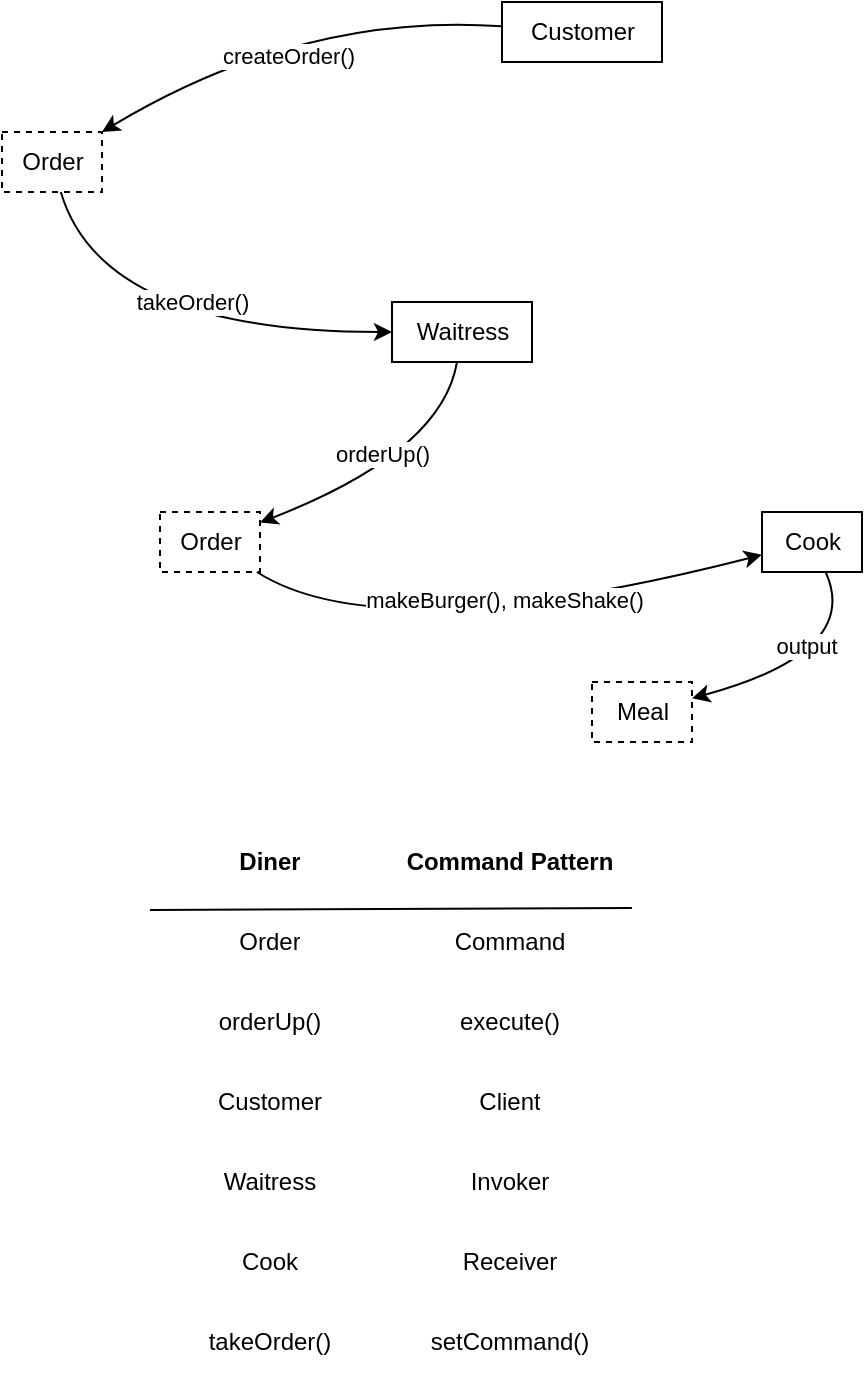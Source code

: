 <mxfile version="20.7.4" type="device"><diagram id="ahAyE9eUKxN_0jiChCt0" name="Sayfa -1"><mxGraphModel dx="1404" dy="837" grid="1" gridSize="10" guides="1" tooltips="1" connect="1" arrows="1" fold="1" page="1" pageScale="1" pageWidth="827" pageHeight="1169" math="0" shadow="0"><root><mxCell id="0"/><mxCell id="1" parent="0"/><mxCell id="Dmatdzi9zuWSwFE25cya-1" value="Customer" style="text;html=1;align=center;verticalAlign=middle;resizable=0;points=[];autosize=1;strokeColor=default;fillColor=none;" parent="1" vertex="1"><mxGeometry x="470" y="70" width="80" height="30" as="geometry"/></mxCell><mxCell id="Dmatdzi9zuWSwFE25cya-2" value="Order" style="text;html=1;align=center;verticalAlign=middle;resizable=0;points=[];autosize=1;strokeColor=default;fillColor=none;dashed=1;" parent="1" vertex="1"><mxGeometry x="220" y="135" width="50" height="30" as="geometry"/></mxCell><mxCell id="Dmatdzi9zuWSwFE25cya-3" value="" style="endArrow=classic;html=1;curved=1;" parent="1" source="Dmatdzi9zuWSwFE25cya-1" target="Dmatdzi9zuWSwFE25cya-2" edge="1"><mxGeometry width="50" height="50" relative="1" as="geometry"><mxPoint x="430" y="185" as="sourcePoint"/><mxPoint x="480" y="135" as="targetPoint"/><Array as="points"><mxPoint x="370" y="75"/></Array></mxGeometry></mxCell><mxCell id="Dmatdzi9zuWSwFE25cya-4" value="createOrder()" style="edgeLabel;html=1;align=center;verticalAlign=middle;resizable=0;points=[];" parent="Dmatdzi9zuWSwFE25cya-3" vertex="1" connectable="0"><mxGeometry x="0.082" y="15" relative="1" as="geometry"><mxPoint as="offset"/></mxGeometry></mxCell><mxCell id="Dmatdzi9zuWSwFE25cya-5" value="Waitress" style="text;html=1;align=center;verticalAlign=middle;resizable=0;points=[];autosize=1;strokeColor=default;fillColor=none;" parent="1" vertex="1"><mxGeometry x="415" y="220" width="70" height="30" as="geometry"/></mxCell><mxCell id="Dmatdzi9zuWSwFE25cya-6" value="" style="endArrow=classic;html=1;curved=1;" parent="1" source="Dmatdzi9zuWSwFE25cya-2" target="Dmatdzi9zuWSwFE25cya-5" edge="1"><mxGeometry width="50" height="50" relative="1" as="geometry"><mxPoint x="510" y="145" as="sourcePoint"/><mxPoint x="280" y="145" as="targetPoint"/><Array as="points"><mxPoint x="270" y="235"/></Array></mxGeometry></mxCell><mxCell id="Dmatdzi9zuWSwFE25cya-7" value="takeOrder()" style="edgeLabel;html=1;align=center;verticalAlign=middle;resizable=0;points=[];" parent="Dmatdzi9zuWSwFE25cya-6" vertex="1" connectable="0"><mxGeometry x="0.082" y="15" relative="1" as="geometry"><mxPoint as="offset"/></mxGeometry></mxCell><mxCell id="Dmatdzi9zuWSwFE25cya-8" value="Order" style="text;html=1;align=center;verticalAlign=middle;resizable=0;points=[];autosize=1;strokeColor=default;fillColor=none;dashed=1;" parent="1" vertex="1"><mxGeometry x="299" y="325" width="50" height="30" as="geometry"/></mxCell><mxCell id="Dmatdzi9zuWSwFE25cya-9" value="" style="endArrow=classic;html=1;curved=1;" parent="1" source="Dmatdzi9zuWSwFE25cya-5" target="Dmatdzi9zuWSwFE25cya-8" edge="1"><mxGeometry width="50" height="50" relative="1" as="geometry"><mxPoint x="259.412" y="175" as="sourcePoint"/><mxPoint x="425" y="245" as="targetPoint"/><Array as="points"><mxPoint x="440" y="295"/></Array></mxGeometry></mxCell><mxCell id="Dmatdzi9zuWSwFE25cya-10" value="orderUp()" style="edgeLabel;html=1;align=center;verticalAlign=middle;resizable=0;points=[];" parent="Dmatdzi9zuWSwFE25cya-9" vertex="1" connectable="0"><mxGeometry x="0.082" y="15" relative="1" as="geometry"><mxPoint x="-6" y="-25" as="offset"/></mxGeometry></mxCell><mxCell id="Dmatdzi9zuWSwFE25cya-11" value="Cook" style="text;html=1;align=center;verticalAlign=middle;resizable=0;points=[];autosize=1;strokeColor=default;fillColor=none;" parent="1" vertex="1"><mxGeometry x="600" y="325" width="50" height="30" as="geometry"/></mxCell><mxCell id="Dmatdzi9zuWSwFE25cya-12" value="" style="endArrow=classic;html=1;curved=1;" parent="1" source="Dmatdzi9zuWSwFE25cya-8" target="Dmatdzi9zuWSwFE25cya-11" edge="1"><mxGeometry width="50" height="50" relative="1" as="geometry"><mxPoint x="457.5" y="260" as="sourcePoint"/><mxPoint x="359" y="340.302" as="targetPoint"/><Array as="points"><mxPoint x="410" y="395"/></Array></mxGeometry></mxCell><mxCell id="Dmatdzi9zuWSwFE25cya-13" value="makeBurger(), makeShake()" style="edgeLabel;html=1;align=center;verticalAlign=middle;resizable=0;points=[];" parent="Dmatdzi9zuWSwFE25cya-12" vertex="1" connectable="0"><mxGeometry x="0.082" y="15" relative="1" as="geometry"><mxPoint x="-6" y="6" as="offset"/></mxGeometry></mxCell><mxCell id="Dmatdzi9zuWSwFE25cya-14" value="Meal" style="text;html=1;align=center;verticalAlign=middle;resizable=0;points=[];autosize=1;strokeColor=default;fillColor=none;dashed=1;" parent="1" vertex="1"><mxGeometry x="515" y="410" width="50" height="30" as="geometry"/></mxCell><mxCell id="Dmatdzi9zuWSwFE25cya-15" value="" style="endArrow=classic;html=1;curved=1;" parent="1" source="Dmatdzi9zuWSwFE25cya-11" target="Dmatdzi9zuWSwFE25cya-14" edge="1"><mxGeometry width="50" height="50" relative="1" as="geometry"><mxPoint x="457.5" y="260" as="sourcePoint"/><mxPoint x="359" y="340.302" as="targetPoint"/><Array as="points"><mxPoint x="650" y="395"/></Array></mxGeometry></mxCell><mxCell id="Dmatdzi9zuWSwFE25cya-16" value="output" style="edgeLabel;html=1;align=center;verticalAlign=middle;resizable=0;points=[];" parent="Dmatdzi9zuWSwFE25cya-15" vertex="1" connectable="0"><mxGeometry x="0.082" y="15" relative="1" as="geometry"><mxPoint x="-6" y="-25" as="offset"/></mxGeometry></mxCell><mxCell id="ETeojzL8oEMiQkgv9KUy-75" value="" style="shape=table;html=1;whiteSpace=wrap;startSize=0;container=1;collapsible=0;childLayout=tableLayout;fontStyle=0;fillColor=none;strokeColor=none;movable=1;resizable=1;rotatable=1;deletable=1;editable=1;connectable=1;" parent="1" vertex="1"><mxGeometry x="294" y="480" width="240" height="280" as="geometry"/></mxCell><mxCell id="ETeojzL8oEMiQkgv9KUy-76" value="" style="shape=tableRow;horizontal=0;startSize=0;swimlaneHead=0;swimlaneBody=0;top=0;left=0;bottom=0;right=0;collapsible=0;dropTarget=0;fillColor=none;points=[[0,0.5],[1,0.5]];portConstraint=eastwest;movable=1;resizable=1;rotatable=1;deletable=1;editable=1;connectable=1;" parent="ETeojzL8oEMiQkgv9KUy-75" vertex="1"><mxGeometry width="240" height="40" as="geometry"/></mxCell><mxCell id="ETeojzL8oEMiQkgv9KUy-77" value="&lt;b&gt;Diner&lt;/b&gt;" style="shape=partialRectangle;html=1;whiteSpace=wrap;connectable=1;fillColor=none;top=0;left=0;bottom=0;right=0;overflow=hidden;strokeColor=default;movable=1;resizable=1;rotatable=1;deletable=1;editable=1;" parent="ETeojzL8oEMiQkgv9KUy-76" vertex="1"><mxGeometry width="120" height="40" as="geometry"><mxRectangle width="120" height="40" as="alternateBounds"/></mxGeometry></mxCell><mxCell id="ETeojzL8oEMiQkgv9KUy-78" value="&lt;b&gt;Command Pattern&lt;/b&gt;" style="shape=partialRectangle;html=1;whiteSpace=wrap;connectable=1;fillColor=none;top=0;left=0;bottom=0;right=0;overflow=hidden;movable=1;resizable=1;rotatable=1;deletable=1;editable=1;" parent="ETeojzL8oEMiQkgv9KUy-76" vertex="1"><mxGeometry x="120" width="120" height="40" as="geometry"><mxRectangle width="120" height="40" as="alternateBounds"/></mxGeometry></mxCell><mxCell id="ETeojzL8oEMiQkgv9KUy-80" value="" style="shape=tableRow;horizontal=0;startSize=0;swimlaneHead=0;swimlaneBody=0;top=0;left=0;bottom=0;right=0;collapsible=0;dropTarget=0;fillColor=none;points=[[0,0.5],[1,0.5]];portConstraint=eastwest;movable=1;resizable=1;rotatable=1;deletable=1;editable=1;connectable=1;" parent="ETeojzL8oEMiQkgv9KUy-75" vertex="1"><mxGeometry y="40" width="240" height="40" as="geometry"/></mxCell><mxCell id="ETeojzL8oEMiQkgv9KUy-81" value="Order" style="shape=partialRectangle;html=1;whiteSpace=wrap;connectable=1;fillColor=none;top=0;left=0;bottom=0;right=0;overflow=hidden;movable=1;resizable=1;rotatable=1;deletable=1;editable=1;" parent="ETeojzL8oEMiQkgv9KUy-80" vertex="1"><mxGeometry width="120" height="40" as="geometry"><mxRectangle width="120" height="40" as="alternateBounds"/></mxGeometry></mxCell><mxCell id="ETeojzL8oEMiQkgv9KUy-82" value="Command" style="shape=partialRectangle;html=1;whiteSpace=wrap;connectable=1;fillColor=none;top=0;left=0;bottom=0;right=0;overflow=hidden;movable=1;resizable=1;rotatable=1;deletable=1;editable=1;" parent="ETeojzL8oEMiQkgv9KUy-80" vertex="1"><mxGeometry x="120" width="120" height="40" as="geometry"><mxRectangle width="120" height="40" as="alternateBounds"/></mxGeometry></mxCell><mxCell id="ETeojzL8oEMiQkgv9KUy-84" value="" style="shape=tableRow;horizontal=0;startSize=0;swimlaneHead=0;swimlaneBody=0;top=0;left=0;bottom=0;right=0;collapsible=0;dropTarget=0;fillColor=none;points=[[0,0.5],[1,0.5]];portConstraint=eastwest;movable=1;resizable=1;rotatable=1;deletable=1;editable=1;connectable=1;" parent="ETeojzL8oEMiQkgv9KUy-75" vertex="1"><mxGeometry y="80" width="240" height="40" as="geometry"/></mxCell><mxCell id="ETeojzL8oEMiQkgv9KUy-85" value="orderUp()" style="shape=partialRectangle;html=1;whiteSpace=wrap;connectable=1;fillColor=none;top=0;left=0;bottom=0;right=0;overflow=hidden;movable=1;resizable=1;rotatable=1;deletable=1;editable=1;" parent="ETeojzL8oEMiQkgv9KUy-84" vertex="1"><mxGeometry width="120" height="40" as="geometry"><mxRectangle width="120" height="40" as="alternateBounds"/></mxGeometry></mxCell><mxCell id="ETeojzL8oEMiQkgv9KUy-86" value="execute()" style="shape=partialRectangle;html=1;whiteSpace=wrap;connectable=1;fillColor=none;top=0;left=0;bottom=0;right=0;overflow=hidden;movable=1;resizable=1;rotatable=1;deletable=1;editable=1;" parent="ETeojzL8oEMiQkgv9KUy-84" vertex="1"><mxGeometry x="120" width="120" height="40" as="geometry"><mxRectangle width="120" height="40" as="alternateBounds"/></mxGeometry></mxCell><mxCell id="ETeojzL8oEMiQkgv9KUy-88" style="shape=tableRow;horizontal=0;startSize=0;swimlaneHead=0;swimlaneBody=0;top=0;left=0;bottom=0;right=0;collapsible=0;dropTarget=0;fillColor=none;points=[[0,0.5],[1,0.5]];portConstraint=eastwest;movable=1;resizable=1;rotatable=1;deletable=1;editable=1;connectable=1;" parent="ETeojzL8oEMiQkgv9KUy-75" vertex="1"><mxGeometry y="120" width="240" height="40" as="geometry"/></mxCell><mxCell id="ETeojzL8oEMiQkgv9KUy-89" value="Customer" style="shape=partialRectangle;html=1;whiteSpace=wrap;connectable=1;fillColor=none;top=0;left=0;bottom=0;right=0;overflow=hidden;movable=1;resizable=1;rotatable=1;deletable=1;editable=1;" parent="ETeojzL8oEMiQkgv9KUy-88" vertex="1"><mxGeometry width="120" height="40" as="geometry"><mxRectangle width="120" height="40" as="alternateBounds"/></mxGeometry></mxCell><mxCell id="ETeojzL8oEMiQkgv9KUy-90" value="Client" style="shape=partialRectangle;html=1;whiteSpace=wrap;connectable=1;fillColor=none;top=0;left=0;bottom=0;right=0;overflow=hidden;movable=1;resizable=1;rotatable=1;deletable=1;editable=1;" parent="ETeojzL8oEMiQkgv9KUy-88" vertex="1"><mxGeometry x="120" width="120" height="40" as="geometry"><mxRectangle width="120" height="40" as="alternateBounds"/></mxGeometry></mxCell><mxCell id="ETeojzL8oEMiQkgv9KUy-91" style="shape=tableRow;horizontal=0;startSize=0;swimlaneHead=0;swimlaneBody=0;top=0;left=0;bottom=0;right=0;collapsible=0;dropTarget=0;fillColor=none;points=[[0,0.5],[1,0.5]];portConstraint=eastwest;movable=1;resizable=1;rotatable=1;deletable=1;editable=1;connectable=1;" parent="ETeojzL8oEMiQkgv9KUy-75" vertex="1"><mxGeometry y="160" width="240" height="40" as="geometry"/></mxCell><mxCell id="ETeojzL8oEMiQkgv9KUy-92" value="Waitress" style="shape=partialRectangle;html=1;whiteSpace=wrap;connectable=1;fillColor=none;top=0;left=0;bottom=0;right=0;overflow=hidden;movable=1;resizable=1;rotatable=1;deletable=1;editable=1;" parent="ETeojzL8oEMiQkgv9KUy-91" vertex="1"><mxGeometry width="120" height="40" as="geometry"><mxRectangle width="120" height="40" as="alternateBounds"/></mxGeometry></mxCell><mxCell id="ETeojzL8oEMiQkgv9KUy-93" value="Invoker" style="shape=partialRectangle;html=1;whiteSpace=wrap;connectable=1;fillColor=none;top=0;left=0;bottom=0;right=0;overflow=hidden;movable=1;resizable=1;rotatable=1;deletable=1;editable=1;" parent="ETeojzL8oEMiQkgv9KUy-91" vertex="1"><mxGeometry x="120" width="120" height="40" as="geometry"><mxRectangle width="120" height="40" as="alternateBounds"/></mxGeometry></mxCell><mxCell id="ETeojzL8oEMiQkgv9KUy-94" style="shape=tableRow;horizontal=0;startSize=0;swimlaneHead=0;swimlaneBody=0;top=0;left=0;bottom=0;right=0;collapsible=0;dropTarget=0;fillColor=none;points=[[0,0.5],[1,0.5]];portConstraint=eastwest;movable=1;resizable=1;rotatable=1;deletable=1;editable=1;connectable=1;" parent="ETeojzL8oEMiQkgv9KUy-75" vertex="1"><mxGeometry y="200" width="240" height="40" as="geometry"/></mxCell><mxCell id="ETeojzL8oEMiQkgv9KUy-95" value="Cook" style="shape=partialRectangle;html=1;whiteSpace=wrap;connectable=1;fillColor=none;top=0;left=0;bottom=0;right=0;overflow=hidden;movable=1;resizable=1;rotatable=1;deletable=1;editable=1;" parent="ETeojzL8oEMiQkgv9KUy-94" vertex="1"><mxGeometry width="120" height="40" as="geometry"><mxRectangle width="120" height="40" as="alternateBounds"/></mxGeometry></mxCell><mxCell id="ETeojzL8oEMiQkgv9KUy-96" value="Receiver" style="shape=partialRectangle;html=1;whiteSpace=wrap;connectable=1;fillColor=none;top=0;left=0;bottom=0;right=0;overflow=hidden;movable=1;resizable=1;rotatable=1;deletable=1;editable=1;" parent="ETeojzL8oEMiQkgv9KUy-94" vertex="1"><mxGeometry x="120" width="120" height="40" as="geometry"><mxRectangle width="120" height="40" as="alternateBounds"/></mxGeometry></mxCell><mxCell id="ETeojzL8oEMiQkgv9KUy-97" style="shape=tableRow;horizontal=0;startSize=0;swimlaneHead=0;swimlaneBody=0;top=0;left=0;bottom=0;right=0;collapsible=0;dropTarget=0;fillColor=none;points=[[0,0.5],[1,0.5]];portConstraint=eastwest;movable=1;resizable=1;rotatable=1;deletable=1;editable=1;connectable=1;" parent="ETeojzL8oEMiQkgv9KUy-75" vertex="1"><mxGeometry y="240" width="240" height="40" as="geometry"/></mxCell><mxCell id="ETeojzL8oEMiQkgv9KUy-98" value="takeOrder()" style="shape=partialRectangle;html=1;whiteSpace=wrap;connectable=1;fillColor=none;top=0;left=0;bottom=0;right=0;overflow=hidden;movable=1;resizable=1;rotatable=1;deletable=1;editable=1;" parent="ETeojzL8oEMiQkgv9KUy-97" vertex="1"><mxGeometry width="120" height="40" as="geometry"><mxRectangle width="120" height="40" as="alternateBounds"/></mxGeometry></mxCell><mxCell id="ETeojzL8oEMiQkgv9KUy-99" value="setCommand()" style="shape=partialRectangle;html=1;whiteSpace=wrap;connectable=1;fillColor=none;top=0;left=0;bottom=0;right=0;overflow=hidden;movable=1;resizable=1;rotatable=1;deletable=1;editable=1;" parent="ETeojzL8oEMiQkgv9KUy-97" vertex="1"><mxGeometry x="120" width="120" height="40" as="geometry"><mxRectangle width="120" height="40" as="alternateBounds"/></mxGeometry></mxCell><mxCell id="ETeojzL8oEMiQkgv9KUy-106" value="" style="endArrow=none;html=1;rounded=0;exitX=0;exitY=1.1;exitDx=0;exitDy=0;exitPerimeter=0;entryX=1.004;entryY=1.075;entryDx=0;entryDy=0;entryPerimeter=0;movable=1;resizable=1;rotatable=1;deletable=1;editable=1;connectable=1;" parent="ETeojzL8oEMiQkgv9KUy-75" source="ETeojzL8oEMiQkgv9KUy-76" target="ETeojzL8oEMiQkgv9KUy-76" edge="1"><mxGeometry width="50" height="50" relative="1" as="geometry"><mxPoint x="70" y="-50" as="sourcePoint"/><mxPoint x="120" y="-100" as="targetPoint"/></mxGeometry></mxCell></root></mxGraphModel></diagram></mxfile>